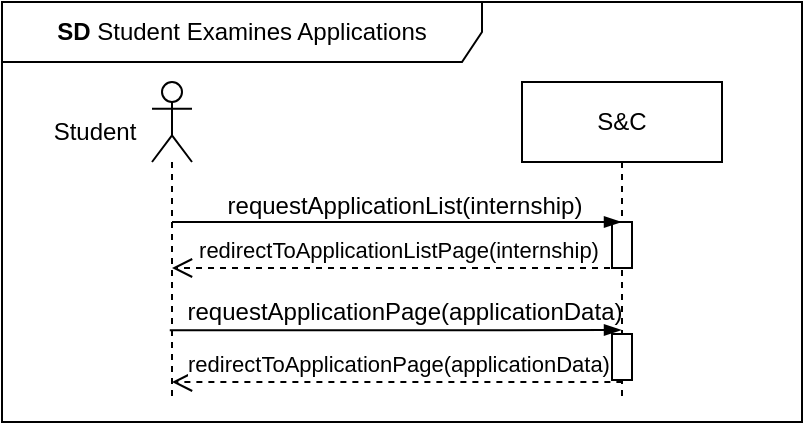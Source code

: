 <mxfile scale="1" border="0" version="25.0.3">
  <diagram name="Page-1" id="2YBvvXClWsGukQMizWep">
    <mxGraphModel dx="489" dy="1430" grid="1" gridSize="10" guides="1" tooltips="1" connect="1" arrows="1" fold="1" page="1" pageScale="1" pageWidth="850" pageHeight="1100" math="0" shadow="0">
      <root>
        <mxCell id="0" />
        <mxCell id="1" parent="0" />
        <mxCell id="CObYJEAy56xA2G8EUnc1-1" value="S&amp;amp;C" style="shape=umlLifeline;perimeter=lifelinePerimeter;whiteSpace=wrap;html=1;container=1;dropTarget=0;collapsible=0;recursiveResize=0;outlineConnect=0;portConstraint=eastwest;newEdgeStyle={&quot;edgeStyle&quot;:&quot;elbowEdgeStyle&quot;,&quot;elbow&quot;:&quot;vertical&quot;,&quot;curved&quot;:0,&quot;rounded&quot;:0};" parent="1" vertex="1">
          <mxGeometry x="320" width="100" height="160" as="geometry" />
        </mxCell>
        <mxCell id="hh9Ni2VgHgSeFQTvjpv2-1" value="" style="html=1;points=[[0,0,0,0,5],[0,1,0,0,-5],[1,0,0,0,5],[1,1,0,0,-5]];perimeter=orthogonalPerimeter;outlineConnect=0;targetShapes=umlLifeline;portConstraint=eastwest;newEdgeStyle={&quot;curved&quot;:0,&quot;rounded&quot;:0};" parent="CObYJEAy56xA2G8EUnc1-1" vertex="1">
          <mxGeometry x="45" y="70" width="10" height="23" as="geometry" />
        </mxCell>
        <mxCell id="CObYJEAy56xA2G8EUnc1-6" value="" style="shape=umlLifeline;perimeter=lifelinePerimeter;whiteSpace=wrap;html=1;container=1;dropTarget=0;collapsible=0;recursiveResize=0;outlineConnect=0;portConstraint=eastwest;newEdgeStyle={&quot;curved&quot;:0,&quot;rounded&quot;:0};participant=umlActor;" parent="1" vertex="1">
          <mxGeometry x="135" width="20" height="160" as="geometry" />
        </mxCell>
        <mxCell id="CObYJEAy56xA2G8EUnc1-7" value="Student" style="text;html=1;align=center;verticalAlign=middle;resizable=0;points=[];autosize=1;strokeColor=none;fillColor=none;" parent="1" vertex="1">
          <mxGeometry x="76" y="10" width="60" height="30" as="geometry" />
        </mxCell>
        <mxCell id="CObYJEAy56xA2G8EUnc1-8" value="" style="edgeStyle=elbowEdgeStyle;fontSize=12;html=1;endArrow=blockThin;endFill=1;rounded=0;" parent="1" edge="1" source="CObYJEAy56xA2G8EUnc1-6">
          <mxGeometry width="160" relative="1" as="geometry">
            <mxPoint x="154.81" y="70" as="sourcePoint" />
            <mxPoint x="369.5" y="70" as="targetPoint" />
            <Array as="points">
              <mxPoint x="270" y="70" />
            </Array>
          </mxGeometry>
        </mxCell>
        <mxCell id="CObYJEAy56xA2G8EUnc1-9" value="requestApplicationList(internship)" style="text;html=1;align=center;verticalAlign=middle;resizable=0;points=[];autosize=1;strokeColor=none;fillColor=none;" parent="1" vertex="1">
          <mxGeometry x="161" y="47" width="200" height="30" as="geometry" />
        </mxCell>
        <mxCell id="CObYJEAy56xA2G8EUnc1-15" value="&lt;b&gt;SD&lt;/b&gt;&amp;nbsp;Student Examines Applications" style="shape=umlFrame;whiteSpace=wrap;html=1;pointerEvents=0;width=240;height=30;" parent="1" vertex="1">
          <mxGeometry x="60" y="-40" width="400" height="210" as="geometry" />
        </mxCell>
        <mxCell id="HJIBpvxVfIBrpGYPyr1l-3" value="redirectToApplicationListPage(internship)" style="html=1;verticalAlign=bottom;endArrow=open;dashed=1;endSize=8;curved=0;rounded=0;" parent="1" edge="1" target="CObYJEAy56xA2G8EUnc1-6">
          <mxGeometry relative="1" as="geometry">
            <mxPoint x="370" y="93" as="sourcePoint" />
            <mxPoint x="154.81" y="93.0" as="targetPoint" />
            <Array as="points">
              <mxPoint x="280.5" y="93" />
            </Array>
          </mxGeometry>
        </mxCell>
        <mxCell id="N4ezWAQjIMXn5G-POvpN-1" value="requestApplicationPage(applicationData)" style="text;html=1;align=center;verticalAlign=middle;resizable=0;points=[];autosize=1;strokeColor=none;fillColor=none;" vertex="1" parent="1">
          <mxGeometry x="141" y="100" width="240" height="30" as="geometry" />
        </mxCell>
        <mxCell id="N4ezWAQjIMXn5G-POvpN-2" value="" style="edgeStyle=elbowEdgeStyle;fontSize=12;html=1;endArrow=blockThin;endFill=1;rounded=0;exitX=0.012;exitY=0.804;exitDx=0;exitDy=0;exitPerimeter=0;" edge="1" parent="1" source="N4ezWAQjIMXn5G-POvpN-1">
          <mxGeometry width="160" relative="1" as="geometry">
            <mxPoint x="154.81" y="124" as="sourcePoint" />
            <mxPoint x="369.5" y="124" as="targetPoint" />
            <Array as="points">
              <mxPoint x="270" y="124" />
            </Array>
          </mxGeometry>
        </mxCell>
        <mxCell id="N4ezWAQjIMXn5G-POvpN-3" value="redirectToApplicationPage(applicationData)" style="html=1;verticalAlign=bottom;endArrow=open;dashed=1;endSize=8;curved=0;rounded=0;" edge="1" parent="1" target="CObYJEAy56xA2G8EUnc1-6">
          <mxGeometry x="0.0" relative="1" as="geometry">
            <mxPoint x="370.19" y="150" as="sourcePoint" />
            <mxPoint x="155.0" y="150.0" as="targetPoint" />
            <Array as="points">
              <mxPoint x="280.69" y="150" />
            </Array>
            <mxPoint as="offset" />
          </mxGeometry>
        </mxCell>
        <mxCell id="N4ezWAQjIMXn5G-POvpN-4" value="" style="html=1;points=[[0,0,0,0,5],[0,1,0,0,-5],[1,0,0,0,5],[1,1,0,0,-5]];perimeter=orthogonalPerimeter;outlineConnect=0;targetShapes=umlLifeline;portConstraint=eastwest;newEdgeStyle={&quot;curved&quot;:0,&quot;rounded&quot;:0};" vertex="1" parent="1">
          <mxGeometry x="365" y="126" width="10" height="23" as="geometry" />
        </mxCell>
      </root>
    </mxGraphModel>
  </diagram>
</mxfile>
